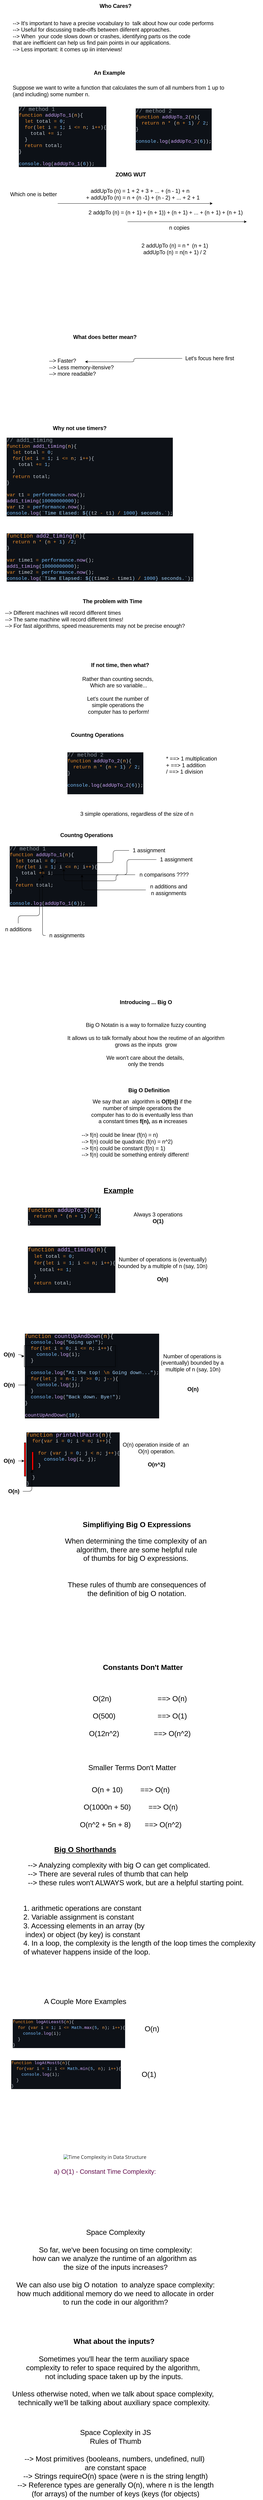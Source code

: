 <mxfile>
    <diagram id="wBC3t90wQ1BqMCr0Bqrm" name="Page-1">
        <mxGraphModel dx="734" dy="391" grid="1" gridSize="10" guides="1" tooltips="1" connect="1" arrows="1" fold="1" page="1" pageScale="1" pageWidth="850" pageHeight="1100" math="0" shadow="0">
            <root>
                <mxCell id="0"/>
                <mxCell id="1" parent="0"/>
                <mxCell id="2" value="&lt;font style=&quot;font-size: 18px;&quot;&gt;&lt;b&gt;Who Cares?&lt;/b&gt;&lt;/font&gt;" style="text;html=1;align=center;verticalAlign=middle;resizable=0;points=[];autosize=1;strokeColor=none;fillColor=none;" parent="1" vertex="1">
                    <mxGeometry x="315" y="50" width="130" height="40" as="geometry"/>
                </mxCell>
                <mxCell id="3" value="&lt;font style=&quot;font-size: 18px;&quot;&gt;--&amp;gt; It's important to have a precise vocabulary to&amp;nbsp; talk about how our code performs&lt;br&gt;--&amp;gt; Useful for discussing trade-offs between diiferent approaches.&lt;br&gt;--&amp;gt; When&amp;nbsp; your code slows down or crashes, identifying parts os the code&lt;br&gt;that are inefficient can help us find pain points in our applications.&lt;br&gt;--&amp;gt; Less important: it comes up iin interviews!&lt;/font&gt;" style="text;html=1;align=left;verticalAlign=middle;resizable=0;points=[];autosize=1;strokeColor=none;fillColor=none;" parent="1" vertex="1">
                    <mxGeometry x="40" y="110" width="680" height="120" as="geometry"/>
                </mxCell>
                <mxCell id="4" value="&lt;b&gt;An Example&lt;/b&gt;" style="text;html=1;align=center;verticalAlign=middle;resizable=0;points=[];autosize=1;strokeColor=none;fillColor=none;fontSize=18;" parent="1" vertex="1">
                    <mxGeometry x="295" y="270" width="130" height="40" as="geometry"/>
                </mxCell>
                <mxCell id="5" value="Suppose we want to write a function that calculates the sum of all numbers from 1 up to &lt;br&gt;(and including) some number n." style="text;html=1;align=left;verticalAlign=middle;resizable=0;points=[];autosize=1;strokeColor=none;fillColor=none;fontSize=18;" parent="1" vertex="1">
                    <mxGeometry x="40" y="320" width="720" height="60" as="geometry"/>
                </mxCell>
                <mxCell id="7" value="&lt;b&gt;ZOMG WUT&lt;/b&gt;" style="text;html=1;align=center;verticalAlign=middle;resizable=0;points=[];autosize=1;strokeColor=none;fillColor=none;fontSize=18;" parent="1" vertex="1">
                    <mxGeometry x="370" y="605" width="120" height="40" as="geometry"/>
                </mxCell>
                <mxCell id="8" value="&lt;div style=&quot;text-align: justify;&quot;&gt;&lt;span style=&quot;background-color: initial;&quot;&gt;&amp;nbsp; &amp;nbsp;addUpTo (n) = 1 + 2 + 3 + ... + (n - 1) + n&lt;/span&gt;&lt;/div&gt;&lt;div style=&quot;text-align: justify;&quot;&gt;&lt;span style=&quot;background-color: initial;&quot;&gt;+ addUpTo (n) = n + (n -1) + (n - 2) + ... + 2 + 1&lt;/span&gt;&lt;/div&gt;" style="text;html=1;align=center;verticalAlign=middle;resizable=0;points=[];autosize=1;strokeColor=none;fillColor=none;fontSize=18;" parent="1" vertex="1">
                    <mxGeometry x="270" y="660" width="400" height="60" as="geometry"/>
                </mxCell>
                <mxCell id="9" value="" style="edgeStyle=none;orthogonalLoop=1;jettySize=auto;html=1;fontSize=18;" parent="1" edge="1">
                    <mxGeometry width="100" relative="1" as="geometry">
                        <mxPoint x="190" y="720" as="sourcePoint"/>
                        <mxPoint x="700" y="720" as="targetPoint"/>
                        <Array as="points"/>
                    </mxGeometry>
                </mxCell>
                <mxCell id="10" value="2 addpTo (n) = (n + 1) + (n + 1)) + (n + 1) + ... + (n + 1) + (n + 1)" style="text;html=1;align=center;verticalAlign=middle;resizable=0;points=[];autosize=1;strokeColor=none;fillColor=none;fontSize=18;" parent="1" vertex="1">
                    <mxGeometry x="280" y="730" width="530" height="40" as="geometry"/>
                </mxCell>
                <mxCell id="11" value="" style="edgeStyle=none;orthogonalLoop=1;jettySize=auto;html=1;fontSize=18;" parent="1" edge="1">
                    <mxGeometry width="100" relative="1" as="geometry">
                        <mxPoint x="420" y="780" as="sourcePoint"/>
                        <mxPoint x="812.286" y="780" as="targetPoint"/>
                        <Array as="points"/>
                    </mxGeometry>
                </mxCell>
                <mxCell id="12" value="n copies" style="text;html=1;align=center;verticalAlign=middle;resizable=0;points=[];autosize=1;strokeColor=none;fillColor=none;fontSize=18;" parent="1" vertex="1">
                    <mxGeometry x="545" y="780" width="90" height="40" as="geometry"/>
                </mxCell>
                <mxCell id="13" value="2 addUpTo (n) = n *&amp;nbsp; (n + 1)&lt;br&gt;addUpTo (n) = n(n + 1) / 2" style="text;html=1;align=center;verticalAlign=middle;resizable=0;points=[];autosize=1;strokeColor=none;fillColor=none;fontSize=18;" parent="1" vertex="1">
                    <mxGeometry x="455" y="840" width="240" height="60" as="geometry"/>
                </mxCell>
                <mxCell id="14" value="&lt;div style=&quot;color: rgb(201, 209, 217); background-color: rgb(13, 17, 23); font-family: Consolas, &amp;quot;Courier New&amp;quot;, monospace; line-height: 19px;&quot;&gt;&lt;div style=&quot;&quot;&gt;&lt;span style=&quot;color: rgb(139, 148, 158);&quot;&gt;&lt;font style=&quot;font-size: 18px;&quot;&gt;// method 2&lt;/font&gt;&lt;/span&gt;&lt;/div&gt;&lt;div style=&quot;&quot;&gt;&lt;font size=&quot;3&quot;&gt;&lt;span style=&quot;color: #ec8e2c;&quot;&gt;function&lt;/span&gt; &lt;span style=&quot;color: #d2a8ff;&quot;&gt;addUpTo_2&lt;/span&gt;(&lt;span style=&quot;color: #fdac54;&quot;&gt;n&lt;/span&gt;){&lt;/font&gt;&lt;/div&gt;&lt;div style=&quot;&quot;&gt;&lt;font size=&quot;3&quot;&gt;&amp;nbsp; &lt;span style=&quot;color: #ec8e2c;&quot;&gt;return&lt;/span&gt; &lt;span style=&quot;color: #fdac54;&quot;&gt;n&lt;/span&gt; &lt;span style=&quot;color: #ec8e2c;&quot;&gt;*&lt;/span&gt; (&lt;span style=&quot;color: #fdac54;&quot;&gt;n&lt;/span&gt; &lt;span style=&quot;color: #ec8e2c;&quot;&gt;+&lt;/span&gt; &lt;span style=&quot;color: #79c0ff;&quot;&gt;1&lt;/span&gt;) &lt;span style=&quot;color: #ec8e2c;&quot;&gt;/&lt;/span&gt; &lt;span style=&quot;color: #79c0ff;&quot;&gt;2&lt;/span&gt;;&lt;/font&gt;&lt;/div&gt;&lt;div style=&quot;&quot;&gt;&lt;font size=&quot;3&quot;&gt;}&lt;/font&gt;&lt;/div&gt;&lt;font size=&quot;3&quot;&gt;&lt;br&gt;&lt;/font&gt;&lt;div style=&quot;&quot;&gt;&lt;font size=&quot;3&quot;&gt;&lt;span style=&quot;color: #79c0ff;&quot;&gt;console&lt;/span&gt;.&lt;span style=&quot;color: #d2a8ff;&quot;&gt;log&lt;/span&gt;(&lt;span style=&quot;color: #d2a8ff;&quot;&gt;addUpTo_2&lt;/span&gt;(&lt;span style=&quot;color: #79c0ff;&quot;&gt;6&lt;/span&gt;));&lt;/font&gt;&lt;/div&gt;&lt;br&gt;&lt;/div&gt;" style="text;html=1;align=left;verticalAlign=middle;resizable=0;points=[];autosize=1;strokeColor=none;fillColor=none;fontSize=18;" parent="1" vertex="1">
                    <mxGeometry x="445" y="400" width="250" height="150" as="geometry"/>
                </mxCell>
                <mxCell id="15" value="&lt;div style=&quot;color: rgb(201, 209, 217); background-color: rgb(13, 17, 23); font-family: Consolas, &amp;quot;Courier New&amp;quot;, monospace; line-height: 19px;&quot;&gt;&lt;div style=&quot;&quot;&gt;&lt;span style=&quot;color: rgb(139, 148, 158);&quot;&gt;&lt;font style=&quot;font-size: 18px;&quot;&gt;// method 1&lt;/font&gt;&lt;/span&gt;&lt;/div&gt;&lt;div style=&quot;&quot;&gt;&lt;font size=&quot;3&quot;&gt;&lt;span style=&quot;color: #ec8e2c;&quot;&gt;function&lt;/span&gt; &lt;span style=&quot;color: #d2a8ff;&quot;&gt;addUpTo_1&lt;/span&gt;(&lt;span style=&quot;color: #fdac54;&quot;&gt;n&lt;/span&gt;){&lt;/font&gt;&lt;/div&gt;&lt;div style=&quot;&quot;&gt;&lt;font size=&quot;3&quot;&gt;&amp;nbsp; &lt;span style=&quot;color: #ec8e2c;&quot;&gt;let&lt;/span&gt; total &lt;span style=&quot;color: #ec8e2c;&quot;&gt;=&lt;/span&gt; &lt;span style=&quot;color: #79c0ff;&quot;&gt;0&lt;/span&gt;;&lt;/font&gt;&lt;/div&gt;&lt;div style=&quot;&quot;&gt;&lt;font size=&quot;3&quot;&gt;&amp;nbsp; &lt;span style=&quot;color: #ec8e2c;&quot;&gt;for&lt;/span&gt;(&lt;span style=&quot;color: #ec8e2c;&quot;&gt;let&lt;/span&gt; i &lt;span style=&quot;color: #ec8e2c;&quot;&gt;=&lt;/span&gt; &lt;span style=&quot;color: #79c0ff;&quot;&gt;1&lt;/span&gt;; i &lt;span style=&quot;color: #ec8e2c;&quot;&gt;&amp;lt;=&lt;/span&gt; &lt;span style=&quot;color: #fdac54;&quot;&gt;n&lt;/span&gt;; i&lt;span style=&quot;color: #ec8e2c;&quot;&gt;++&lt;/span&gt;){&lt;/font&gt;&lt;/div&gt;&lt;div style=&quot;&quot;&gt;&lt;font size=&quot;3&quot;&gt;&amp;nbsp; &amp;nbsp; total &lt;span style=&quot;color: #ec8e2c;&quot;&gt;+=&lt;/span&gt; i;&lt;/font&gt;&lt;/div&gt;&lt;div style=&quot;&quot;&gt;&lt;font size=&quot;3&quot;&gt;&amp;nbsp; }&lt;/font&gt;&lt;/div&gt;&lt;div style=&quot;&quot;&gt;&lt;font size=&quot;3&quot;&gt;&amp;nbsp; &lt;span style=&quot;color: #ec8e2c;&quot;&gt;return&lt;/span&gt; total;&lt;/font&gt;&lt;/div&gt;&lt;div style=&quot;&quot;&gt;&lt;font size=&quot;3&quot;&gt;}&lt;/font&gt;&lt;/div&gt;&lt;font size=&quot;3&quot;&gt;&lt;br&gt;&lt;/font&gt;&lt;div style=&quot;&quot;&gt;&lt;font size=&quot;3&quot;&gt;&lt;span style=&quot;color: rgb(121, 192, 255);&quot;&gt;console&lt;/span&gt;.&lt;span style=&quot;color: rgb(210, 168, 255);&quot;&gt;log&lt;/span&gt;(&lt;span style=&quot;color: rgb(210, 168, 255);&quot;&gt;addUpTo_1&lt;/span&gt;(&lt;span style=&quot;color: rgb(121, 192, 255);&quot;&gt;6&lt;/span&gt;));&lt;/font&gt;&lt;/div&gt;&lt;/div&gt;" style="text;html=1;align=left;verticalAlign=middle;resizable=0;points=[];autosize=1;strokeColor=none;fillColor=none;fontSize=18;" parent="1" vertex="1">
                    <mxGeometry x="60" y="395" width="290" height="210" as="geometry"/>
                </mxCell>
                <mxCell id="16" value="Which one is better" style="text;html=1;align=center;verticalAlign=middle;resizable=0;points=[];autosize=1;strokeColor=none;fillColor=none;fontSize=18;" parent="1" vertex="1">
                    <mxGeometry x="20" y="670" width="180" height="40" as="geometry"/>
                </mxCell>
                <mxCell id="17" value="&lt;b&gt;What does better mean?&lt;/b&gt;" style="text;html=1;align=center;verticalAlign=middle;resizable=0;points=[];autosize=1;strokeColor=none;fillColor=none;fontSize=18;" parent="1" vertex="1">
                    <mxGeometry x="230" y="1140" width="230" height="40" as="geometry"/>
                </mxCell>
                <mxCell id="18" value="--&amp;gt; Faster?&lt;br&gt;--&amp;gt; Less memory-itensive?&lt;br&gt;--&amp;gt; more readable?" style="text;html=1;align=left;verticalAlign=middle;resizable=0;points=[];autosize=1;strokeColor=none;fillColor=none;fontSize=18;" parent="1" vertex="1">
                    <mxGeometry x="160" y="1220" width="240" height="80" as="geometry"/>
                </mxCell>
                <mxCell id="21" value="" style="edgeStyle=orthogonalEdgeStyle;html=1;fontSize=18;" parent="1" source="19" edge="1">
                    <mxGeometry relative="1" as="geometry">
                        <mxPoint x="280" y="1241" as="targetPoint"/>
                    </mxGeometry>
                </mxCell>
                <mxCell id="19" value="Let's focus here first" style="text;html=1;align=center;verticalAlign=middle;resizable=0;points=[];autosize=1;strokeColor=none;fillColor=none;fontSize=18;" parent="1" vertex="1">
                    <mxGeometry x="600" y="1210" width="180" height="40" as="geometry"/>
                </mxCell>
                <mxCell id="22" value="&lt;b&gt;Why not use timers?&lt;/b&gt;" style="text;html=1;align=center;verticalAlign=middle;resizable=0;points=[];autosize=1;strokeColor=none;fillColor=none;fontSize=18;" parent="1" vertex="1">
                    <mxGeometry x="162" y="1440" width="200" height="40" as="geometry"/>
                </mxCell>
                <mxCell id="23" value="&lt;div style=&quot;color: rgb(201, 209, 217); background-color: rgb(13, 17, 23); font-family: Consolas, &amp;quot;Courier New&amp;quot;, monospace; line-height: 19px;&quot;&gt;&lt;div style=&quot;&quot;&gt;&lt;span style=&quot;color: rgb(139, 148, 158);&quot;&gt;&lt;font style=&quot;font-size: 18px;&quot;&gt;// add1_timing&lt;/font&gt;&lt;/span&gt;&lt;/div&gt;&lt;div style=&quot;&quot;&gt;&lt;font size=&quot;3&quot;&gt;&lt;span style=&quot;color: #ec8e2c;&quot;&gt;function&lt;/span&gt; &lt;span style=&quot;color: #d2a8ff;&quot;&gt;add1_timing&lt;/span&gt;(&lt;span style=&quot;color: #fdac54;&quot;&gt;n&lt;/span&gt;){&lt;/font&gt;&lt;/div&gt;&lt;div style=&quot;&quot;&gt;&lt;font size=&quot;3&quot;&gt;&amp;nbsp; &lt;span style=&quot;color: #ec8e2c;&quot;&gt;let&lt;/span&gt; total &lt;span style=&quot;color: #ec8e2c;&quot;&gt;=&lt;/span&gt; &lt;span style=&quot;color: #79c0ff;&quot;&gt;0&lt;/span&gt;;&lt;/font&gt;&lt;/div&gt;&lt;div style=&quot;&quot;&gt;&lt;font size=&quot;3&quot;&gt;&amp;nbsp; &lt;span style=&quot;color: #ec8e2c;&quot;&gt;for&lt;/span&gt;(&lt;span style=&quot;color: #ec8e2c;&quot;&gt;let&lt;/span&gt; i &lt;span style=&quot;color: #ec8e2c;&quot;&gt;=&lt;/span&gt; &lt;span style=&quot;color: #79c0ff;&quot;&gt;1&lt;/span&gt;; i &lt;span style=&quot;color: #ec8e2c;&quot;&gt;&amp;lt;=&lt;/span&gt; &lt;span style=&quot;color: #fdac54;&quot;&gt;n&lt;/span&gt;; i&lt;span style=&quot;color: #ec8e2c;&quot;&gt;++&lt;/span&gt;){&lt;/font&gt;&lt;/div&gt;&lt;div style=&quot;&quot;&gt;&lt;font size=&quot;3&quot;&gt;&amp;nbsp; &amp;nbsp; total &lt;span style=&quot;color: #ec8e2c;&quot;&gt;+=&lt;/span&gt; &lt;span style=&quot;color: #79c0ff;&quot;&gt;1&lt;/span&gt;;&lt;/font&gt;&lt;/div&gt;&lt;div style=&quot;&quot;&gt;&lt;font size=&quot;3&quot;&gt;&amp;nbsp; }&lt;/font&gt;&lt;/div&gt;&lt;div style=&quot;&quot;&gt;&lt;font size=&quot;3&quot;&gt;&amp;nbsp; &lt;span style=&quot;color: #ec8e2c;&quot;&gt;return&lt;/span&gt; total;&lt;/font&gt;&lt;/div&gt;&lt;div style=&quot;&quot;&gt;&lt;font size=&quot;3&quot;&gt;}&lt;/font&gt;&lt;/div&gt;&lt;font size=&quot;3&quot;&gt;&lt;br&gt;&lt;/font&gt;&lt;div style=&quot;&quot;&gt;&lt;font size=&quot;3&quot;&gt;&lt;span style=&quot;color: #ec8e2c;&quot;&gt;var&lt;/span&gt; t1 &lt;span style=&quot;color: #ec8e2c;&quot;&gt;=&lt;/span&gt; &lt;span style=&quot;color: #79c0ff;&quot;&gt;performance&lt;/span&gt;.&lt;span style=&quot;color: #d2a8ff;&quot;&gt;now&lt;/span&gt;();&lt;/font&gt;&lt;/div&gt;&lt;div style=&quot;&quot;&gt;&lt;font size=&quot;3&quot;&gt;&lt;span style=&quot;color: #d2a8ff;&quot;&gt;add1_timing&lt;/span&gt;(&lt;span style=&quot;color: #79c0ff;&quot;&gt;10000000000&lt;/span&gt;);&lt;/font&gt;&lt;/div&gt;&lt;div style=&quot;&quot;&gt;&lt;font size=&quot;3&quot;&gt;&lt;span style=&quot;color: #ec8e2c;&quot;&gt;var&lt;/span&gt; t2 &lt;span style=&quot;color: #ec8e2c;&quot;&gt;=&lt;/span&gt; &lt;span style=&quot;color: #79c0ff;&quot;&gt;performance&lt;/span&gt;.&lt;span style=&quot;color: #d2a8ff;&quot;&gt;now&lt;/span&gt;();&lt;/font&gt;&lt;/div&gt;&lt;div style=&quot;&quot;&gt;&lt;font size=&quot;3&quot;&gt;&lt;span style=&quot;color: rgb(121, 192, 255);&quot;&gt;console&lt;/span&gt;.&lt;span style=&quot;color: rgb(210, 168, 255);&quot;&gt;log&lt;/span&gt;(&lt;span style=&quot;color: rgb(165, 214, 255);&quot;&gt;`Time Elased: &lt;/span&gt;&lt;span style=&quot;color: rgb(165, 214, 255);&quot;&gt;${(&lt;/span&gt;t2&lt;span style=&quot;color: rgb(165, 214, 255);&quot;&gt; &lt;/span&gt;&lt;span style=&quot;color: rgb(236, 142, 44);&quot;&gt;-&lt;/span&gt;&lt;span style=&quot;color: rgb(165, 214, 255);&quot;&gt; &lt;/span&gt;t1&lt;span style=&quot;color: rgb(165, 214, 255);&quot;&gt;) &lt;/span&gt;&lt;span style=&quot;color: rgb(236, 142, 44);&quot;&gt;/&lt;/span&gt;&lt;span style=&quot;color: rgb(165, 214, 255);&quot;&gt; &lt;/span&gt;&lt;span style=&quot;color: rgb(121, 192, 255);&quot;&gt;1000&lt;/span&gt;&lt;span style=&quot;color: rgb(165, 214, 255);&quot;&gt;}&lt;/span&gt;&lt;span style=&quot;color: rgb(165, 214, 255);&quot;&gt; seconds.`&lt;/span&gt;);&lt;/font&gt;&lt;/div&gt;&lt;/div&gt;" style="text;html=1;align=left;verticalAlign=middle;resizable=0;points=[];autosize=1;strokeColor=none;fillColor=none;fontSize=18;" parent="1" vertex="1">
                    <mxGeometry x="20" y="1485" width="530" height="270" as="geometry"/>
                </mxCell>
                <mxCell id="24" value="&lt;div style=&quot;color: rgb(201, 209, 217); background-color: rgb(13, 17, 23); font-family: Consolas, &amp;quot;Courier New&amp;quot;, monospace; line-height: 19px;&quot;&gt;&lt;div style=&quot;&quot;&gt;&lt;font style=&quot;font-size: 18px;&quot;&gt;&lt;span style=&quot;color: rgb(236, 142, 44);&quot;&gt;function&lt;/span&gt; &lt;span style=&quot;color: rgb(210, 168, 255);&quot;&gt;add2_timing&lt;/span&gt;(&lt;span style=&quot;color: rgb(253, 172, 84);&quot;&gt;n&lt;/span&gt;){&lt;/font&gt;&lt;/div&gt;&lt;div style=&quot;&quot;&gt;&lt;font size=&quot;3&quot;&gt;&amp;nbsp; &lt;span style=&quot;color: #ec8e2c;&quot;&gt;return&lt;/span&gt; &lt;span style=&quot;color: #fdac54;&quot;&gt;n&lt;/span&gt; &lt;span style=&quot;color: #ec8e2c;&quot;&gt;*&lt;/span&gt; (&lt;span style=&quot;color: #fdac54;&quot;&gt;n&lt;/span&gt; &lt;span style=&quot;color: #ec8e2c;&quot;&gt;+&lt;/span&gt; &lt;span style=&quot;color: #79c0ff;&quot;&gt;1&lt;/span&gt;) &lt;span style=&quot;color: #ec8e2c;&quot;&gt;/&lt;/span&gt;&lt;span style=&quot;color: #79c0ff;&quot;&gt;2&lt;/span&gt;;&lt;/font&gt;&lt;/div&gt;&lt;div style=&quot;&quot;&gt;&lt;font size=&quot;3&quot;&gt;}&lt;/font&gt;&lt;/div&gt;&lt;font size=&quot;3&quot;&gt;&lt;br&gt;&lt;/font&gt;&lt;div style=&quot;&quot;&gt;&lt;font size=&quot;3&quot;&gt;&lt;span style=&quot;color: #ec8e2c;&quot;&gt;var&lt;/span&gt; time1 &lt;span style=&quot;color: #ec8e2c;&quot;&gt;=&lt;/span&gt; &lt;span style=&quot;color: #79c0ff;&quot;&gt;performance&lt;/span&gt;.&lt;span style=&quot;color: #d2a8ff;&quot;&gt;now&lt;/span&gt;();&lt;/font&gt;&lt;/div&gt;&lt;div style=&quot;&quot;&gt;&lt;font size=&quot;3&quot;&gt;&lt;span style=&quot;color: #d2a8ff;&quot;&gt;add1_timing&lt;/span&gt;(&lt;span style=&quot;color: #79c0ff;&quot;&gt;10000000000&lt;/span&gt;);&lt;/font&gt;&lt;/div&gt;&lt;div style=&quot;&quot;&gt;&lt;font size=&quot;3&quot;&gt;&lt;span style=&quot;color: #ec8e2c;&quot;&gt;var&lt;/span&gt; time2 &lt;span style=&quot;color: #ec8e2c;&quot;&gt;=&lt;/span&gt; &lt;span style=&quot;color: #79c0ff;&quot;&gt;performance&lt;/span&gt;.&lt;span style=&quot;color: #d2a8ff;&quot;&gt;now&lt;/span&gt;();&lt;/font&gt;&lt;/div&gt;&lt;div style=&quot;&quot;&gt;&lt;font size=&quot;3&quot;&gt;&lt;span style=&quot;color: rgb(121, 192, 255);&quot;&gt;console&lt;/span&gt;.&lt;span style=&quot;color: rgb(210, 168, 255);&quot;&gt;log&lt;/span&gt;(&lt;span style=&quot;color: rgb(165, 214, 255);&quot;&gt;`Time Elapsed: &lt;/span&gt;&lt;span style=&quot;color: rgb(165, 214, 255);&quot;&gt;${(&lt;/span&gt;time2&lt;span style=&quot;color: rgb(165, 214, 255);&quot;&gt; &lt;/span&gt;&lt;span style=&quot;color: rgb(236, 142, 44);&quot;&gt;-&lt;/span&gt;&lt;span style=&quot;color: rgb(165, 214, 255);&quot;&gt; &lt;/span&gt;time1&lt;span style=&quot;color: rgb(165, 214, 255);&quot;&gt;) &lt;/span&gt;&lt;span style=&quot;color: rgb(236, 142, 44);&quot;&gt;/&lt;/span&gt;&lt;span style=&quot;color: rgb(165, 214, 255);&quot;&gt; &lt;/span&gt;&lt;span style=&quot;color: rgb(121, 192, 255);&quot;&gt;1000&lt;/span&gt;&lt;span style=&quot;color: rgb(165, 214, 255);&quot;&gt;}&lt;/span&gt;&lt;span style=&quot;color: rgb(165, 214, 255);&quot;&gt; seconds.`&lt;/span&gt;);&lt;/font&gt;&lt;/div&gt;&lt;/div&gt;" style="text;html=1;align=left;verticalAlign=middle;resizable=0;points=[];autosize=1;strokeColor=none;fillColor=none;fontSize=18;" parent="1" vertex="1">
                    <mxGeometry x="20" y="1800" width="590" height="170" as="geometry"/>
                </mxCell>
                <mxCell id="25" value="&lt;font style=&quot;font-size: 18px;&quot;&gt;&lt;b&gt;The problem with Time&lt;/b&gt;&lt;/font&gt;" style="text;html=1;align=center;verticalAlign=middle;resizable=0;points=[];autosize=1;strokeColor=none;fillColor=none;" parent="1" vertex="1">
                    <mxGeometry x="260" y="2010" width="220" height="40" as="geometry"/>
                </mxCell>
                <mxCell id="26" value="--&amp;gt; Different machines will record different times&lt;br&gt;--&amp;gt; The same machine will record different times!&lt;br&gt;--&amp;gt; For fast algorithms, speed measurements may not be precise enough?" style="text;html=1;align=left;verticalAlign=middle;resizable=0;points=[];autosize=1;strokeColor=none;fillColor=none;fontSize=18;" parent="1" vertex="1">
                    <mxGeometry x="15" y="2050" width="620" height="80" as="geometry"/>
                </mxCell>
                <mxCell id="27" value="&lt;b&gt;If not time, then what?&lt;/b&gt;" style="text;html=1;align=center;verticalAlign=middle;resizable=0;points=[];autosize=1;strokeColor=none;fillColor=none;fontSize=18;" parent="1" vertex="1">
                    <mxGeometry x="290" y="2220" width="210" height="40" as="geometry"/>
                </mxCell>
                <mxCell id="28" value="Rather than counting secnds,&amp;nbsp;&lt;br&gt;Which are so variable...&lt;br&gt;&lt;br&gt;Let's count the number of&amp;nbsp;&lt;br&gt;simple operations the&amp;nbsp;&lt;br&gt;computer has to perform!" style="text;html=1;align=center;verticalAlign=middle;resizable=0;points=[];autosize=1;strokeColor=none;fillColor=none;fontSize=18;" parent="1" vertex="1">
                    <mxGeometry x="260" y="2270" width="260" height="140" as="geometry"/>
                </mxCell>
                <mxCell id="29" value="&lt;b&gt;Countng Operations&lt;/b&gt;" style="text;html=1;align=center;verticalAlign=middle;resizable=0;points=[];autosize=1;strokeColor=none;fillColor=none;fontSize=18;" parent="1" vertex="1">
                    <mxGeometry x="220" y="2450" width="200" height="40" as="geometry"/>
                </mxCell>
                <mxCell id="30" value="&lt;div style=&quot;color: rgb(201, 209, 217); background-color: rgb(13, 17, 23); font-family: Consolas, &amp;quot;Courier New&amp;quot;, monospace; line-height: 19px;&quot;&gt;&lt;div style=&quot;&quot;&gt;&lt;span style=&quot;color: rgb(139, 148, 158);&quot;&gt;&lt;font style=&quot;font-size: 18px;&quot;&gt;// method 2&lt;/font&gt;&lt;/span&gt;&lt;/div&gt;&lt;div style=&quot;&quot;&gt;&lt;font size=&quot;3&quot;&gt;&lt;span style=&quot;color: #ec8e2c;&quot;&gt;function&lt;/span&gt; &lt;span style=&quot;color: #d2a8ff;&quot;&gt;addUpTo_2&lt;/span&gt;(&lt;span style=&quot;color: #fdac54;&quot;&gt;n&lt;/span&gt;){&lt;/font&gt;&lt;/div&gt;&lt;div style=&quot;&quot;&gt;&lt;font size=&quot;3&quot;&gt;&amp;nbsp; &lt;span style=&quot;color: #ec8e2c;&quot;&gt;return&lt;/span&gt; &lt;span style=&quot;color: #fdac54;&quot;&gt;n&lt;/span&gt; &lt;span style=&quot;color: #ec8e2c;&quot;&gt;*&lt;/span&gt; (&lt;span style=&quot;color: #fdac54;&quot;&gt;n&lt;/span&gt; &lt;span style=&quot;color: #ec8e2c;&quot;&gt;+&lt;/span&gt; &lt;span style=&quot;color: #79c0ff;&quot;&gt;1&lt;/span&gt;) &lt;span style=&quot;color: #ec8e2c;&quot;&gt;/&lt;/span&gt; &lt;span style=&quot;color: #79c0ff;&quot;&gt;2&lt;/span&gt;;&lt;/font&gt;&lt;/div&gt;&lt;div style=&quot;&quot;&gt;&lt;font size=&quot;3&quot;&gt;}&lt;/font&gt;&lt;/div&gt;&lt;font size=&quot;3&quot;&gt;&lt;br&gt;&lt;/font&gt;&lt;div style=&quot;&quot;&gt;&lt;font size=&quot;3&quot;&gt;&lt;span style=&quot;color: #79c0ff;&quot;&gt;console&lt;/span&gt;.&lt;span style=&quot;color: #d2a8ff;&quot;&gt;log&lt;/span&gt;(&lt;span style=&quot;color: #d2a8ff;&quot;&gt;addUpTo_2&lt;/span&gt;(&lt;span style=&quot;color: #79c0ff;&quot;&gt;6&lt;/span&gt;));&lt;/font&gt;&lt;/div&gt;&lt;br&gt;&lt;/div&gt;" style="text;html=1;align=left;verticalAlign=middle;resizable=0;points=[];autosize=1;strokeColor=none;fillColor=none;fontSize=18;" parent="1" vertex="1">
                    <mxGeometry x="220" y="2520" width="250" height="150" as="geometry"/>
                </mxCell>
                <mxCell id="31" value="* ==&amp;gt; 1 multiplication&lt;br&gt;+ ==&amp;gt; 1 addition&lt;br&gt;/ ==&amp;gt; 1 division" style="text;html=1;align=left;verticalAlign=middle;resizable=0;points=[];autosize=1;strokeColor=none;fillColor=none;fontSize=18;" parent="1" vertex="1">
                    <mxGeometry x="545" y="2530" width="190" height="80" as="geometry"/>
                </mxCell>
                <mxCell id="32" value="3 simple operations, regardless of the size of n" style="text;html=1;align=center;verticalAlign=middle;resizable=0;points=[];autosize=1;strokeColor=none;fillColor=none;fontSize=18;" parent="1" vertex="1">
                    <mxGeometry x="250" y="2710" width="400" height="40" as="geometry"/>
                </mxCell>
                <mxCell id="35" value="&lt;div style=&quot;color: rgb(201, 209, 217); background-color: rgb(13, 17, 23); font-family: Consolas, &amp;quot;Courier New&amp;quot;, monospace; line-height: 19px;&quot;&gt;&lt;div style=&quot;&quot;&gt;&lt;span style=&quot;color: rgb(139, 148, 158);&quot;&gt;&lt;font style=&quot;font-size: 18px;&quot;&gt;// method 1&lt;/font&gt;&lt;/span&gt;&lt;/div&gt;&lt;div style=&quot;&quot;&gt;&lt;font size=&quot;3&quot;&gt;&lt;span style=&quot;color: #ec8e2c;&quot;&gt;function&lt;/span&gt; &lt;span style=&quot;color: #d2a8ff;&quot;&gt;addUpTo_1&lt;/span&gt;(&lt;span style=&quot;color: #fdac54;&quot;&gt;n&lt;/span&gt;){&lt;/font&gt;&lt;/div&gt;&lt;div style=&quot;&quot;&gt;&lt;font size=&quot;3&quot;&gt;&amp;nbsp; &lt;span style=&quot;color: #ec8e2c;&quot;&gt;let&lt;/span&gt; total &lt;span style=&quot;color: #ec8e2c;&quot;&gt;=&lt;/span&gt; &lt;span style=&quot;color: #79c0ff;&quot;&gt;0&lt;/span&gt;;&lt;/font&gt;&lt;/div&gt;&lt;div style=&quot;&quot;&gt;&lt;font size=&quot;3&quot;&gt;&amp;nbsp; &lt;span style=&quot;color: #ec8e2c;&quot;&gt;for&lt;/span&gt;(&lt;span style=&quot;color: #ec8e2c;&quot;&gt;let&lt;/span&gt; i &lt;span style=&quot;color: #ec8e2c;&quot;&gt;=&lt;/span&gt; &lt;span style=&quot;color: #79c0ff;&quot;&gt;1&lt;/span&gt;; i &lt;span style=&quot;color: #ec8e2c;&quot;&gt;&amp;lt;=&lt;/span&gt; &lt;span style=&quot;color: #fdac54;&quot;&gt;n&lt;/span&gt;; i&lt;span style=&quot;color: #ec8e2c;&quot;&gt;++&lt;/span&gt;){&lt;/font&gt;&lt;/div&gt;&lt;div style=&quot;&quot;&gt;&lt;font size=&quot;3&quot;&gt;&amp;nbsp; &amp;nbsp; total &lt;span style=&quot;color: #ec8e2c;&quot;&gt;+=&lt;/span&gt; i;&lt;/font&gt;&lt;/div&gt;&lt;div style=&quot;&quot;&gt;&lt;font size=&quot;3&quot;&gt;&amp;nbsp; }&lt;/font&gt;&lt;/div&gt;&lt;div style=&quot;&quot;&gt;&lt;font size=&quot;3&quot;&gt;&amp;nbsp; &lt;span style=&quot;color: #ec8e2c;&quot;&gt;return&lt;/span&gt; total;&lt;/font&gt;&lt;/div&gt;&lt;div style=&quot;&quot;&gt;&lt;font size=&quot;3&quot;&gt;}&lt;/font&gt;&lt;/div&gt;&lt;font size=&quot;3&quot;&gt;&lt;br&gt;&lt;/font&gt;&lt;div style=&quot;&quot;&gt;&lt;font size=&quot;3&quot;&gt;&lt;span style=&quot;color: rgb(121, 192, 255);&quot;&gt;console&lt;/span&gt;.&lt;span style=&quot;color: rgb(210, 168, 255);&quot;&gt;log&lt;/span&gt;(&lt;span style=&quot;color: rgb(210, 168, 255);&quot;&gt;addUpTo_1&lt;/span&gt;(&lt;span style=&quot;color: rgb(121, 192, 255);&quot;&gt;6&lt;/span&gt;));&lt;/font&gt;&lt;/div&gt;&lt;/div&gt;" style="text;html=1;align=left;verticalAlign=middle;resizable=0;points=[];autosize=1;strokeColor=none;fillColor=none;fontSize=18;" parent="1" vertex="1">
                    <mxGeometry x="30" y="2830" width="290" height="210" as="geometry"/>
                </mxCell>
                <mxCell id="36" value="&lt;b&gt;Countng Operations&lt;/b&gt;" style="text;html=1;align=center;verticalAlign=middle;resizable=0;points=[];autosize=1;strokeColor=none;fillColor=none;fontSize=18;" parent="1" vertex="1">
                    <mxGeometry x="185" y="2780" width="200" height="40" as="geometry"/>
                </mxCell>
                <mxCell id="39" style="edgeStyle=orthogonalEdgeStyle;html=1;fontSize=18;entryX=0.517;entryY=0.286;entryDx=0;entryDy=0;entryPerimeter=0;" parent="1" source="37" target="35" edge="1">
                    <mxGeometry relative="1" as="geometry">
                        <mxPoint x="350" y="2860" as="targetPoint"/>
                    </mxGeometry>
                </mxCell>
                <mxCell id="37" value="1 assignment" style="text;html=1;align=center;verticalAlign=middle;resizable=0;points=[];autosize=1;strokeColor=none;fillColor=none;fontSize=18;" parent="1" vertex="1">
                    <mxGeometry x="425" y="2830" width="130" height="40" as="geometry"/>
                </mxCell>
                <mxCell id="41" style="edgeStyle=orthogonalEdgeStyle;html=1;entryX=0.379;entryY=0.381;entryDx=0;entryDy=0;entryPerimeter=0;fontSize=18;" parent="1" source="40" target="35" edge="1">
                    <mxGeometry relative="1" as="geometry">
                        <Array as="points">
                            <mxPoint x="418" y="2880"/>
                            <mxPoint x="418" y="2930"/>
                            <mxPoint x="140" y="2930"/>
                        </Array>
                    </mxGeometry>
                </mxCell>
                <mxCell id="40" value="1 assignment" style="text;html=1;align=center;verticalAlign=middle;resizable=0;points=[];autosize=1;strokeColor=none;fillColor=none;fontSize=18;" parent="1" vertex="1">
                    <mxGeometry x="515" y="2860" width="130" height="40" as="geometry"/>
                </mxCell>
                <mxCell id="43" style="edgeStyle=orthogonalEdgeStyle;html=1;fontSize=18;entryX=0.621;entryY=0.381;entryDx=0;entryDy=0;entryPerimeter=0;" parent="1" source="42" target="35" edge="1">
                    <mxGeometry relative="1" as="geometry">
                        <Array as="points">
                            <mxPoint x="382" y="2930"/>
                            <mxPoint x="382" y="2950"/>
                            <mxPoint x="210" y="2950"/>
                        </Array>
                    </mxGeometry>
                </mxCell>
                <mxCell id="42" value="n comparisons ????" style="text;html=1;align=center;verticalAlign=middle;resizable=0;points=[];autosize=1;strokeColor=none;fillColor=none;fontSize=18;" parent="1" vertex="1">
                    <mxGeometry x="445" y="2910" width="190" height="40" as="geometry"/>
                </mxCell>
                <mxCell id="45" style="edgeStyle=orthogonalEdgeStyle;html=1;fontSize=18;" parent="1" source="44" edge="1">
                    <mxGeometry relative="1" as="geometry">
                        <mxPoint x="270" y="2930" as="targetPoint"/>
                    </mxGeometry>
                </mxCell>
                <mxCell id="44" value="n additions and&lt;br&gt;n assignments" style="text;html=1;align=center;verticalAlign=middle;resizable=0;points=[];autosize=1;strokeColor=none;fillColor=none;fontSize=18;" parent="1" vertex="1">
                    <mxGeometry x="480" y="2950" width="150" height="60" as="geometry"/>
                </mxCell>
                <mxCell id="49" style="edgeStyle=orthogonalEdgeStyle;html=1;entryX=0.345;entryY=0.524;entryDx=0;entryDy=0;entryPerimeter=0;fontSize=18;" parent="1" source="46" target="35" edge="1">
                    <mxGeometry relative="1" as="geometry"/>
                </mxCell>
                <mxCell id="46" value="n additions" style="text;html=1;align=center;verticalAlign=middle;resizable=0;points=[];autosize=1;strokeColor=none;fillColor=none;fontSize=18;" parent="1" vertex="1">
                    <mxGeometry x="5" y="3090" width="110" height="40" as="geometry"/>
                </mxCell>
                <mxCell id="48" style="edgeStyle=orthogonalEdgeStyle;html=1;fontSize=18;" parent="1" source="47" edge="1">
                    <mxGeometry relative="1" as="geometry">
                        <mxPoint x="140" y="2930" as="targetPoint"/>
                    </mxGeometry>
                </mxCell>
                <mxCell id="47" value="n assignments" style="text;html=1;align=center;verticalAlign=middle;resizable=0;points=[];autosize=1;strokeColor=none;fillColor=none;fontSize=18;" parent="1" vertex="1">
                    <mxGeometry x="150" y="3110" width="140" height="40" as="geometry"/>
                </mxCell>
                <mxCell id="50" value="&lt;b&gt;Introducing ... Big O&lt;/b&gt;" style="text;html=1;align=center;verticalAlign=middle;resizable=0;points=[];autosize=1;strokeColor=none;fillColor=none;fontSize=18;" parent="1" vertex="1">
                    <mxGeometry x="380" y="3330" width="200" height="40" as="geometry"/>
                </mxCell>
                <mxCell id="51" value="Big O Notatin is a way to formalize fuzzy counting&lt;br&gt;&lt;br&gt;It allows us to talk formally about how the reutime of an algorithm&lt;br&gt;grows as the inputs&amp;nbsp; grow&lt;br&gt;&lt;br&gt;We won't care about the details,&amp;nbsp;&lt;br&gt;only the trends" style="text;html=1;align=center;verticalAlign=middle;resizable=0;points=[];autosize=1;strokeColor=none;fillColor=none;fontSize=18;" parent="1" vertex="1">
                    <mxGeometry x="210" y="3410" width="540" height="160" as="geometry"/>
                </mxCell>
                <mxCell id="52" value="&lt;b&gt;Big O Definition&lt;/b&gt;" style="text;html=1;align=center;verticalAlign=middle;resizable=0;points=[];autosize=1;strokeColor=none;fillColor=none;fontSize=18;" parent="1" vertex="1">
                    <mxGeometry x="410" y="3620" width="160" height="40" as="geometry"/>
                </mxCell>
                <mxCell id="53" value="We say that an&amp;nbsp; algorithm is &lt;b&gt;O(f(n)) &lt;/b&gt;if the&amp;nbsp;&lt;br&gt;number of simple operations the&amp;nbsp;&lt;br&gt;computer has to do is eventually less than&amp;nbsp;&lt;br&gt;a constant times &lt;b&gt;f(n), &lt;/b&gt;as &lt;b&gt;n&lt;/b&gt;&amp;nbsp;increases" style="text;html=1;align=center;verticalAlign=middle;resizable=0;points=[];autosize=1;strokeColor=none;fillColor=none;fontSize=18;" parent="1" vertex="1">
                    <mxGeometry x="290" y="3660" width="360" height="100" as="geometry"/>
                </mxCell>
                <mxCell id="54" value="&lt;div style=&quot;text-align: left;&quot;&gt;&lt;span style=&quot;background-color: initial;&quot;&gt;--&amp;gt; f(n) could be linear (f(n) = n)&lt;/span&gt;&lt;/div&gt;&lt;div style=&quot;text-align: left;&quot;&gt;&lt;span style=&quot;background-color: initial;&quot;&gt;--&amp;gt; f(n) could be quadratic (f(n) = n^2)&lt;/span&gt;&lt;/div&gt;&lt;div style=&quot;text-align: left;&quot;&gt;&lt;span style=&quot;background-color: initial;&quot;&gt;--&amp;gt; f(n) could be constant (f(n) = 1)&lt;/span&gt;&lt;/div&gt;&lt;div style=&quot;text-align: left;&quot;&gt;&lt;span style=&quot;background-color: initial;&quot;&gt;--&amp;gt; f(n) could be something entirely different!&lt;/span&gt;&lt;/div&gt;" style="text;html=1;align=center;verticalAlign=middle;resizable=0;points=[];autosize=1;strokeColor=none;fillColor=none;fontSize=18;" parent="1" vertex="1">
                    <mxGeometry x="255" y="3770" width="380" height="100" as="geometry"/>
                </mxCell>
                <mxCell id="55" value="&lt;b&gt;&lt;u&gt;&lt;font style=&quot;font-size: 24px;&quot;&gt;Example&lt;/font&gt;&lt;/u&gt;&lt;/b&gt;" style="text;html=1;align=center;verticalAlign=middle;resizable=0;points=[];autosize=1;strokeColor=none;fillColor=none;fontSize=18;" parent="1" vertex="1">
                    <mxGeometry x="330" y="3950" width="120" height="40" as="geometry"/>
                </mxCell>
                <mxCell id="56" value="&lt;div style=&quot;color: rgb(201, 209, 217); background-color: rgb(13, 17, 23); font-family: Consolas, &amp;quot;Courier New&amp;quot;, monospace; line-height: 19px;&quot;&gt;&lt;div style=&quot;&quot;&gt;&lt;font style=&quot;font-size: 18px;&quot;&gt;&lt;span style=&quot;color: rgb(236, 142, 44);&quot;&gt;function&lt;/span&gt; &lt;span style=&quot;color: rgb(210, 168, 255);&quot;&gt;addUpTo_2&lt;/span&gt;(&lt;span style=&quot;color: rgb(253, 172, 84);&quot;&gt;n&lt;/span&gt;){&lt;/font&gt;&lt;/div&gt;&lt;div style=&quot;&quot;&gt;&lt;font size=&quot;3&quot;&gt;&amp;nbsp; &lt;span style=&quot;color: #ec8e2c;&quot;&gt;return&lt;/span&gt; &lt;span style=&quot;color: #fdac54;&quot;&gt;n&lt;/span&gt; &lt;span style=&quot;color: #ec8e2c;&quot;&gt;*&lt;/span&gt; (&lt;span style=&quot;color: #fdac54;&quot;&gt;n&lt;/span&gt; &lt;span style=&quot;color: #ec8e2c;&quot;&gt;+&lt;/span&gt; &lt;span style=&quot;color: #79c0ff;&quot;&gt;1&lt;/span&gt;) &lt;span style=&quot;color: #ec8e2c;&quot;&gt;/&lt;/span&gt; &lt;span style=&quot;color: #79c0ff;&quot;&gt;2&lt;/span&gt;;&lt;/font&gt;&lt;/div&gt;&lt;div style=&quot;&quot;&gt;&lt;font size=&quot;3&quot;&gt;}&lt;/font&gt;&lt;/div&gt;&lt;/div&gt;" style="text;html=1;align=left;verticalAlign=middle;resizable=0;points=[];autosize=1;strokeColor=none;fillColor=none;fontSize=18;" parent="1" vertex="1">
                    <mxGeometry x="90" y="4020" width="240" height="70" as="geometry"/>
                </mxCell>
                <mxCell id="57" value="Always 3 operations&lt;br&gt;&lt;b&gt;O(1)&lt;/b&gt;" style="text;html=1;align=center;verticalAlign=middle;resizable=0;points=[];autosize=1;strokeColor=none;fillColor=none;fontSize=18;" parent="1" vertex="1">
                    <mxGeometry x="430" y="4030" width="180" height="60" as="geometry"/>
                </mxCell>
                <mxCell id="58" value="&lt;div style=&quot;color: rgb(201, 209, 217); background-color: rgb(13, 17, 23); font-family: Consolas, &amp;quot;Courier New&amp;quot;, monospace; line-height: 19px;&quot;&gt;&lt;div style=&quot;&quot;&gt;&lt;font style=&quot;font-size: 18px;&quot;&gt;&lt;span style=&quot;color: rgb(236, 142, 44);&quot;&gt;function&lt;/span&gt; &lt;span style=&quot;color: rgb(210, 168, 255);&quot;&gt;add1_timing&lt;/span&gt;(&lt;span style=&quot;color: rgb(253, 172, 84);&quot;&gt;n&lt;/span&gt;){&lt;/font&gt;&lt;/div&gt;&lt;div style=&quot;&quot;&gt;&lt;font size=&quot;3&quot;&gt;&amp;nbsp; &lt;span style=&quot;color: #ec8e2c;&quot;&gt;let&lt;/span&gt; total &lt;span style=&quot;color: #ec8e2c;&quot;&gt;=&lt;/span&gt; &lt;span style=&quot;color: #79c0ff;&quot;&gt;0&lt;/span&gt;;&lt;/font&gt;&lt;/div&gt;&lt;div style=&quot;&quot;&gt;&lt;font size=&quot;3&quot;&gt;&amp;nbsp; &lt;span style=&quot;color: #ec8e2c;&quot;&gt;for&lt;/span&gt;(&lt;span style=&quot;color: #ec8e2c;&quot;&gt;let&lt;/span&gt; i &lt;span style=&quot;color: #ec8e2c;&quot;&gt;=&lt;/span&gt; &lt;span style=&quot;color: #79c0ff;&quot;&gt;1&lt;/span&gt;; i &lt;span style=&quot;color: #ec8e2c;&quot;&gt;&amp;lt;=&lt;/span&gt; &lt;span style=&quot;color: #fdac54;&quot;&gt;n&lt;/span&gt;; i&lt;span style=&quot;color: #ec8e2c;&quot;&gt;++&lt;/span&gt;){&lt;/font&gt;&lt;/div&gt;&lt;div style=&quot;&quot;&gt;&lt;font size=&quot;3&quot;&gt;&amp;nbsp; &amp;nbsp; total &lt;span style=&quot;color: #ec8e2c;&quot;&gt;+=&lt;/span&gt; &lt;span style=&quot;color: #79c0ff;&quot;&gt;1&lt;/span&gt;;&lt;/font&gt;&lt;/div&gt;&lt;div style=&quot;&quot;&gt;&lt;font size=&quot;3&quot;&gt;&amp;nbsp; }&lt;/font&gt;&lt;/div&gt;&lt;div style=&quot;&quot;&gt;&lt;font size=&quot;3&quot;&gt;&amp;nbsp; &lt;span style=&quot;color: #ec8e2c;&quot;&gt;return&lt;/span&gt; total;&lt;/font&gt;&lt;/div&gt;&lt;div style=&quot;&quot;&gt;&lt;font size=&quot;3&quot;&gt;}&lt;/font&gt;&lt;/div&gt;&lt;/div&gt;" style="text;html=1;align=left;verticalAlign=middle;resizable=0;points=[];autosize=1;strokeColor=none;fillColor=none;fontSize=24;" parent="1" vertex="1">
                    <mxGeometry x="90" y="4150" width="290" height="160" as="geometry"/>
                </mxCell>
                <mxCell id="59" value="Number of operations is (eventually)&lt;br&gt;bounded by a multiple of n (say, 10n)&lt;br&gt;&lt;br&gt;&lt;b&gt;O(n)&lt;/b&gt;" style="text;html=1;align=center;verticalAlign=middle;resizable=0;points=[];autosize=1;strokeColor=none;fillColor=none;fontSize=18;" parent="1" vertex="1">
                    <mxGeometry x="375" y="4180" width="320" height="100" as="geometry"/>
                </mxCell>
                <mxCell id="60" value="&lt;div style=&quot;color: rgb(201, 209, 217); background-color: rgb(13, 17, 23); font-family: Consolas, &amp;quot;Courier New&amp;quot;, monospace; line-height: 19px;&quot;&gt;&lt;div style=&quot;&quot;&gt;&lt;font style=&quot;font-size: 18px;&quot;&gt;&lt;span style=&quot;color: rgb(236, 142, 44);&quot;&gt;function&lt;/span&gt; &lt;span style=&quot;color: rgb(210, 168, 255);&quot;&gt;countUpAndDown&lt;/span&gt;(&lt;span style=&quot;color: rgb(253, 172, 84);&quot;&gt;n&lt;/span&gt;){&lt;/font&gt;&lt;/div&gt;&lt;div style=&quot;&quot;&gt;&lt;font size=&quot;3&quot;&gt;&amp;nbsp; &lt;span style=&quot;color: #79c0ff;&quot;&gt;console&lt;/span&gt;.&lt;span style=&quot;color: #d2a8ff;&quot;&gt;log&lt;/span&gt;(&lt;span style=&quot;color: #a5d6ff;&quot;&gt;&quot;Going up!&quot;&lt;/span&gt;);&lt;/font&gt;&lt;/div&gt;&lt;div style=&quot;&quot;&gt;&lt;font size=&quot;3&quot;&gt;&amp;nbsp; &lt;span style=&quot;color: #ec8e2c;&quot;&gt;for&lt;/span&gt;(&lt;span style=&quot;color: #ec8e2c;&quot;&gt;let&lt;/span&gt; i &lt;span style=&quot;color: #ec8e2c;&quot;&gt;=&lt;/span&gt; &lt;span style=&quot;color: #79c0ff;&quot;&gt;0&lt;/span&gt;; i &lt;span style=&quot;color: #ec8e2c;&quot;&gt;&amp;lt;=&lt;/span&gt; &lt;span style=&quot;color: #fdac54;&quot;&gt;n&lt;/span&gt;; i&lt;span style=&quot;color: #ec8e2c;&quot;&gt;++&lt;/span&gt;){&lt;/font&gt;&lt;/div&gt;&lt;div style=&quot;&quot;&gt;&lt;font size=&quot;3&quot;&gt;&amp;nbsp; &amp;nbsp; &lt;span style=&quot;color: #79c0ff;&quot;&gt;console&lt;/span&gt;.&lt;span style=&quot;color: #d2a8ff;&quot;&gt;log&lt;/span&gt;(i);&lt;/font&gt;&lt;/div&gt;&lt;div style=&quot;&quot;&gt;&lt;font size=&quot;3&quot;&gt;&amp;nbsp; }&lt;/font&gt;&lt;/div&gt;&lt;font size=&quot;3&quot;&gt;&lt;br&gt;&lt;/font&gt;&lt;div style=&quot;&quot;&gt;&lt;font size=&quot;3&quot;&gt;&amp;nbsp; &lt;span style=&quot;color: #79c0ff;&quot;&gt;console&lt;/span&gt;.&lt;span style=&quot;color: #d2a8ff;&quot;&gt;log&lt;/span&gt;(&lt;span style=&quot;color: #a5d6ff;&quot;&gt;&quot;At the top! &lt;/span&gt;&lt;span style=&quot;color: #ec8e2c;&quot;&gt;\n&lt;/span&gt;&lt;span style=&quot;color: #a5d6ff;&quot;&gt; Going down...&quot;&lt;/span&gt;);&lt;/font&gt;&lt;/div&gt;&lt;div style=&quot;&quot;&gt;&lt;font size=&quot;3&quot;&gt;&amp;nbsp; &lt;span style=&quot;color: #ec8e2c;&quot;&gt;for&lt;/span&gt;(&lt;span style=&quot;color: #ec8e2c;&quot;&gt;let&lt;/span&gt; j &lt;span style=&quot;color: #ec8e2c;&quot;&gt;=&lt;/span&gt; &lt;span style=&quot;color: #fdac54;&quot;&gt;n&lt;/span&gt;&lt;span style=&quot;color: #ec8e2c;&quot;&gt;-&lt;/span&gt;&lt;span style=&quot;color: #79c0ff;&quot;&gt;1&lt;/span&gt;; j &lt;span style=&quot;color: #ec8e2c;&quot;&gt;&amp;gt;=&lt;/span&gt; &lt;span style=&quot;color: #79c0ff;&quot;&gt;0&lt;/span&gt;; j&lt;span style=&quot;color: #ec8e2c;&quot;&gt;--&lt;/span&gt;){&lt;/font&gt;&lt;/div&gt;&lt;div style=&quot;&quot;&gt;&lt;font size=&quot;3&quot;&gt;&amp;nbsp; &amp;nbsp; &lt;span style=&quot;color: #79c0ff;&quot;&gt;console&lt;/span&gt;.&lt;span style=&quot;color: #d2a8ff;&quot;&gt;log&lt;/span&gt;(j);&lt;/font&gt;&lt;/div&gt;&lt;div style=&quot;&quot;&gt;&lt;font size=&quot;3&quot;&gt;&amp;nbsp; }&lt;/font&gt;&lt;/div&gt;&lt;div style=&quot;&quot;&gt;&lt;font size=&quot;3&quot;&gt;&amp;nbsp; &lt;span style=&quot;color: #79c0ff;&quot;&gt;console&lt;/span&gt;.&lt;span style=&quot;color: #d2a8ff;&quot;&gt;log&lt;/span&gt;(&lt;span style=&quot;color: #a5d6ff;&quot;&gt;&quot;Back down. Bye!&quot;&lt;/span&gt;);&lt;/font&gt;&lt;/div&gt;&lt;div style=&quot;&quot;&gt;&lt;font size=&quot;3&quot;&gt;}&lt;/font&gt;&lt;/div&gt;&lt;font size=&quot;3&quot;&gt;&lt;br&gt;&lt;/font&gt;&lt;div style=&quot;&quot;&gt;&lt;font size=&quot;3&quot;&gt;&lt;span style=&quot;color: rgb(210, 168, 255);&quot;&gt;countUpAndDown&lt;/span&gt;(&lt;span style=&quot;color: rgb(121, 192, 255);&quot;&gt;10&lt;/span&gt;);&lt;/font&gt;&lt;/div&gt;&lt;/div&gt;" style="text;html=1;align=left;verticalAlign=middle;resizable=0;points=[];autosize=1;strokeColor=none;fillColor=none;fontSize=18;" parent="1" vertex="1">
                    <mxGeometry x="80" y="4435" width="430" height="290" as="geometry"/>
                </mxCell>
                <mxCell id="61" value="" style="rounded=0;whiteSpace=wrap;html=1;fontSize=18;shadow=1;fillColor=none;" parent="1" vertex="1">
                    <mxGeometry x="80" y="4480" width="300" height="70" as="geometry"/>
                </mxCell>
                <mxCell id="62" value="" style="rounded=0;whiteSpace=wrap;html=1;fontSize=18;shadow=1;fillColor=none;" parent="1" vertex="1">
                    <mxGeometry x="90" y="4580" width="300" height="60" as="geometry"/>
                </mxCell>
                <mxCell id="63" value="Number of operations is&amp;nbsp;&lt;br&gt;(eventually) bounded by a&amp;nbsp;&lt;br&gt;multiple of n (say, 10n)&lt;br&gt;&lt;br&gt;&lt;br&gt;&lt;b&gt;O(n)&lt;/b&gt;" style="text;html=1;align=center;verticalAlign=middle;resizable=0;points=[];autosize=1;strokeColor=none;fillColor=none;fontSize=18;" parent="1" vertex="1">
                    <mxGeometry x="515" y="4500" width="240" height="140" as="geometry"/>
                </mxCell>
                <mxCell id="67" value="" style="edgeStyle=orthogonalEdgeStyle;html=1;fontSize=18;" parent="1" source="64" target="61" edge="1">
                    <mxGeometry relative="1" as="geometry"/>
                </mxCell>
                <mxCell id="64" value="&lt;b&gt;O(n)&lt;/b&gt;" style="text;html=1;align=center;verticalAlign=middle;resizable=0;points=[];autosize=1;strokeColor=none;fillColor=none;fontSize=18;" parent="1" vertex="1">
                    <mxGeometry y="4490" width="60" height="40" as="geometry"/>
                </mxCell>
                <mxCell id="66" value="" style="edgeStyle=orthogonalEdgeStyle;html=1;fontSize=18;" parent="1" source="65" target="62" edge="1">
                    <mxGeometry relative="1" as="geometry"/>
                </mxCell>
                <mxCell id="65" value="&lt;b&gt;O(n)&lt;/b&gt;" style="text;html=1;align=center;verticalAlign=middle;resizable=0;points=[];autosize=1;strokeColor=none;fillColor=none;fontSize=18;" parent="1" vertex="1">
                    <mxGeometry y="4590" width="60" height="40" as="geometry"/>
                </mxCell>
                <mxCell id="68" value="&lt;div style=&quot;color: rgb(201, 209, 217); background-color: rgb(13, 17, 23); font-family: Consolas, &amp;quot;Courier New&amp;quot;, monospace; line-height: 19px;&quot;&gt;&lt;div style=&quot;&quot;&gt;&lt;font style=&quot;font-size: 18px;&quot;&gt;&lt;span style=&quot;color: rgb(236, 142, 44);&quot;&gt;function&lt;/span&gt; &lt;span style=&quot;color: rgb(210, 168, 255);&quot;&gt;printAllPairs&lt;/span&gt;(&lt;span style=&quot;color: rgb(253, 172, 84);&quot;&gt;n&lt;/span&gt;){&lt;/font&gt;&lt;/div&gt;&lt;div style=&quot;&quot;&gt;&lt;font size=&quot;3&quot;&gt;&amp;nbsp; &lt;span style=&quot;color: #ec8e2c;&quot;&gt;for&lt;/span&gt;(&lt;span style=&quot;color: #ec8e2c;&quot;&gt;var&lt;/span&gt; i &lt;span style=&quot;color: #ec8e2c;&quot;&gt;=&lt;/span&gt; &lt;span style=&quot;color: #79c0ff;&quot;&gt;0&lt;/span&gt;; i &lt;span style=&quot;color: #ec8e2c;&quot;&gt;&amp;lt;&lt;/span&gt; &lt;span style=&quot;color: #fdac54;&quot;&gt;n&lt;/span&gt;; i&lt;span style=&quot;color: #ec8e2c;&quot;&gt;++&lt;/span&gt;){&lt;/font&gt;&lt;/div&gt;&lt;div style=&quot;&quot;&gt;&lt;font size=&quot;3&quot;&gt;&amp;nbsp; &lt;/font&gt;&lt;/div&gt;&lt;div style=&quot;&quot;&gt;&lt;font size=&quot;3&quot;&gt;&amp;nbsp; &amp;nbsp; &lt;span style=&quot;color: #ec8e2c;&quot;&gt;for&lt;/span&gt; (&lt;span style=&quot;color: #ec8e2c;&quot;&gt;var&lt;/span&gt; j &lt;span style=&quot;color: #ec8e2c;&quot;&gt;=&lt;/span&gt; &lt;span style=&quot;color: #79c0ff;&quot;&gt;0&lt;/span&gt;; j &lt;span style=&quot;color: #ec8e2c;&quot;&gt;&amp;lt;&lt;/span&gt; &lt;span style=&quot;color: #fdac54;&quot;&gt;n&lt;/span&gt;; j&lt;span style=&quot;color: #ec8e2c;&quot;&gt;++&lt;/span&gt;){&lt;/font&gt;&lt;/div&gt;&lt;div style=&quot;&quot;&gt;&lt;font size=&quot;3&quot;&gt;&amp;nbsp; &amp;nbsp; &amp;nbsp; &lt;span style=&quot;color: #79c0ff;&quot;&gt;console&lt;/span&gt;.&lt;span style=&quot;color: #d2a8ff;&quot;&gt;log&lt;/span&gt;(i, j);&lt;/font&gt;&lt;/div&gt;&lt;div style=&quot;&quot;&gt;&lt;font size=&quot;3&quot;&gt;&amp;nbsp; &amp;nbsp; }&lt;/font&gt;&lt;/div&gt;&lt;div style=&quot;&quot;&gt;&lt;font size=&quot;3&quot;&gt;&amp;nbsp; &lt;/font&gt;&lt;/div&gt;&lt;div style=&quot;&quot;&gt;&lt;font size=&quot;3&quot;&gt;&amp;nbsp; }&lt;/font&gt;&lt;/div&gt;&lt;div style=&quot;&quot;&gt;&lt;font size=&quot;3&quot;&gt;}&lt;/font&gt;&lt;/div&gt;&lt;/div&gt;" style="text;html=1;align=left;verticalAlign=middle;resizable=0;points=[];autosize=1;strokeColor=none;fillColor=none;fontSize=18;" parent="1" vertex="1">
                    <mxGeometry x="85" y="4760" width="310" height="190" as="geometry"/>
                </mxCell>
                <mxCell id="69" value="" style="whiteSpace=wrap;html=1;shadow=1;fontSize=18;fillColor=#FF0000;" parent="1" vertex="1">
                    <mxGeometry x="105" y="4830" width="5" height="60" as="geometry"/>
                </mxCell>
                <mxCell id="70" value="" style="whiteSpace=wrap;html=1;shadow=1;fontSize=18;fillColor=#FF0000;" parent="1" vertex="1">
                    <mxGeometry x="80" y="4800" width="5" height="110" as="geometry"/>
                </mxCell>
                <mxCell id="74" value="" style="edgeStyle=orthogonalEdgeStyle;html=1;fontSize=18;" parent="1" source="71" edge="1">
                    <mxGeometry relative="1" as="geometry">
                        <mxPoint x="80" y="4860" as="targetPoint"/>
                    </mxGeometry>
                </mxCell>
                <mxCell id="71" value="&lt;b&gt;O(n)&lt;/b&gt;" style="text;html=1;align=center;verticalAlign=middle;resizable=0;points=[];autosize=1;strokeColor=none;fillColor=none;fontSize=18;" parent="1" vertex="1">
                    <mxGeometry y="4840" width="60" height="40" as="geometry"/>
                </mxCell>
                <mxCell id="73" style="edgeStyle=orthogonalEdgeStyle;html=1;entryX=0;entryY=1;entryDx=0;entryDy=0;fontSize=18;" parent="1" source="72" target="69" edge="1">
                    <mxGeometry relative="1" as="geometry"/>
                </mxCell>
                <mxCell id="72" value="&lt;b&gt;O(n)&lt;/b&gt;" style="text;html=1;align=center;verticalAlign=middle;resizable=0;points=[];autosize=1;strokeColor=none;fillColor=none;fontSize=18;" parent="1" vertex="1">
                    <mxGeometry x="15" y="4940" width="60" height="40" as="geometry"/>
                </mxCell>
                <mxCell id="75" value="O(n) operation inside of&amp;nbsp; an&amp;nbsp;&lt;br&gt;O(n) operation.&lt;br&gt;&lt;br&gt;&lt;b&gt;O(n^2)&lt;/b&gt;" style="text;html=1;align=center;verticalAlign=middle;resizable=0;points=[];autosize=1;strokeColor=none;fillColor=none;fontSize=18;" parent="1" vertex="1">
                    <mxGeometry x="390" y="4790" width="250" height="100" as="geometry"/>
                </mxCell>
                <mxCell id="76" value="&lt;b&gt;&lt;font style=&quot;font-size: 24px;&quot;&gt;Simplifiying Big O Expressions&lt;/font&gt;&lt;/b&gt;" style="text;html=1;align=center;verticalAlign=middle;resizable=0;points=[];autosize=1;strokeColor=none;fillColor=none;fontSize=18;" parent="1" vertex="1">
                    <mxGeometry x="260" y="5050" width="380" height="40" as="geometry"/>
                </mxCell>
                <mxCell id="77" value="When determining the time complexity of an&amp;nbsp;&lt;br&gt;algorithm, there are some helpful rule&lt;br&gt;of thumbs for big O expressions.&amp;nbsp;&lt;br&gt;&lt;br&gt;&lt;br&gt;These rules of thumb are consequences of&lt;br&gt;the definition of big O notation." style="text;html=1;align=center;verticalAlign=middle;resizable=0;points=[];autosize=1;strokeColor=none;fillColor=none;fontSize=24;" parent="1" vertex="1">
                    <mxGeometry x="200" y="5100" width="500" height="220" as="geometry"/>
                </mxCell>
                <mxCell id="78" value="&lt;b&gt;Constants Don't Matter&lt;/b&gt;" style="text;html=1;align=center;verticalAlign=middle;resizable=0;points=[];autosize=1;strokeColor=none;fillColor=none;fontSize=24;" parent="1" vertex="1">
                    <mxGeometry x="325" y="5520" width="290" height="40" as="geometry"/>
                </mxCell>
                <mxCell id="79" value="O(2n)&lt;span style=&quot;white-space: pre;&quot;&gt;&#9;&lt;/span&gt;&lt;span style=&quot;white-space: pre;&quot;&gt;&#9;&lt;/span&gt;&lt;span style=&quot;white-space: pre;&quot;&gt;&#9;&lt;/span&gt;==&amp;gt; O(n)&lt;br&gt;&lt;br&gt;O(500)&lt;span style=&quot;white-space: pre;&quot;&gt;&#9;&lt;/span&gt;&lt;span style=&quot;white-space: pre;&quot;&gt;&#9;&lt;/span&gt;&lt;span style=&quot;white-space: pre;&quot;&gt;&#9;&lt;/span&gt;==&amp;gt; O(1)&lt;br&gt;&lt;br&gt;O(12n^2)&lt;span style=&quot;white-space: pre;&quot;&gt;&#9;&lt;/span&gt;&lt;span style=&quot;white-space: pre;&quot;&gt;&#9;&lt;/span&gt;&lt;span style=&quot;white-space: pre;&quot;&gt;&#9;&lt;/span&gt;==&amp;gt; O(n^2)" style="text;html=1;align=center;verticalAlign=middle;resizable=0;points=[];autosize=1;strokeColor=none;fillColor=none;fontSize=24;" parent="1" vertex="1">
                    <mxGeometry x="280" y="5620" width="360" height="160" as="geometry"/>
                </mxCell>
                <mxCell id="80" value="Smaller Terms Don't Matter" style="text;html=1;align=center;verticalAlign=middle;resizable=0;points=[];autosize=1;strokeColor=none;fillColor=none;fontSize=24;" parent="1" vertex="1">
                    <mxGeometry x="280" y="5850" width="310" height="40" as="geometry"/>
                </mxCell>
                <mxCell id="81" value="O(n + 10)&amp;nbsp;&lt;span style=&quot;white-space: pre;&quot;&gt;&#9;&lt;/span&gt;==&amp;gt; O(n)&lt;br&gt;&lt;br&gt;O(1000n + 50)&amp;nbsp;&lt;span style=&quot;white-space: pre;&quot;&gt;&#9;&lt;/span&gt;==&amp;gt; O(n)&lt;br&gt;&lt;br&gt;O(n^2 + 5n + 8)&amp;nbsp;&lt;span style=&quot;white-space: pre;&quot;&gt;&#9;&lt;/span&gt;==&amp;gt; O(n^2)&lt;br&gt;" style="text;html=1;align=center;verticalAlign=middle;resizable=0;points=[];autosize=1;strokeColor=none;fillColor=none;fontSize=24;" parent="1" vertex="1">
                    <mxGeometry x="250" y="5920" width="360" height="160" as="geometry"/>
                </mxCell>
                <mxCell id="82" value="&lt;font style=&quot;font-size: 24px;&quot;&gt;&lt;b&gt;&lt;u&gt;Big O Shorthands&lt;/u&gt;&lt;/b&gt;&lt;/font&gt;" style="text;html=1;align=center;verticalAlign=middle;resizable=0;points=[];autosize=1;strokeColor=none;fillColor=none;" vertex="1" parent="1">
                    <mxGeometry x="165" y="6120" width="230" height="40" as="geometry"/>
                </mxCell>
                <mxCell id="83" value="--&amp;gt; Analyzing complexity with big O can get complicated.&lt;br&gt;--&amp;gt; There are several rules of thumb that can help&lt;br&gt;--&amp;gt; these rules won't ALWAYS work, but are a helpful starting point." style="text;html=1;align=left;verticalAlign=middle;resizable=0;points=[];autosize=1;strokeColor=none;fillColor=none;fontSize=24;" vertex="1" parent="1">
                    <mxGeometry x="90" y="6170" width="730" height="100" as="geometry"/>
                </mxCell>
                <mxCell id="84" value="1. arithmetic operations are constant&lt;br&gt;2. Variable assignment is constant&lt;br&gt;3. Accessing elements in an array (by&lt;br&gt;&amp;nbsp;index) or object (by key) is constant&lt;br&gt;4. In a loop, the complexity is the length of the loop times the complexity&amp;nbsp;&lt;br&gt;of whatever happens inside of the loop." style="text;html=1;align=left;verticalAlign=middle;resizable=0;points=[];autosize=1;strokeColor=none;fillColor=none;fontSize=24;" vertex="1" parent="1">
                    <mxGeometry x="75" y="6310" width="790" height="190" as="geometry"/>
                </mxCell>
                <mxCell id="85" value="A Couple More Examples" style="text;html=1;align=center;verticalAlign=middle;resizable=0;points=[];autosize=1;strokeColor=none;fillColor=none;fontSize=24;" vertex="1" parent="1">
                    <mxGeometry x="135" y="6620" width="290" height="40" as="geometry"/>
                </mxCell>
                <mxCell id="86" value="&lt;div style=&quot;color: rgb(201, 209, 217); background-color: rgb(13, 17, 23); font-family: Consolas, &amp;quot;Courier New&amp;quot;, monospace; font-size: 14px; line-height: 19px;&quot;&gt;&lt;div&gt;&lt;span style=&quot;color: #ec8e2c;&quot;&gt;function&lt;/span&gt; &lt;span style=&quot;color: #d2a8ff;&quot;&gt;logAtLeast5&lt;/span&gt;(&lt;span style=&quot;color: #fdac54;&quot;&gt;n&lt;/span&gt;){&lt;/div&gt;&lt;div&gt;&amp;nbsp; &lt;span style=&quot;color: #ec8e2c;&quot;&gt;for&lt;/span&gt; (&lt;span style=&quot;color: #ec8e2c;&quot;&gt;var&lt;/span&gt; i &lt;span style=&quot;color: #ec8e2c;&quot;&gt;=&lt;/span&gt; &lt;span style=&quot;color: #79c0ff;&quot;&gt;1&lt;/span&gt;; i &lt;span style=&quot;color: #ec8e2c;&quot;&gt;&amp;lt;=&lt;/span&gt; &lt;span style=&quot;color: #79c0ff;&quot;&gt;Math&lt;/span&gt;.&lt;span style=&quot;color: #d2a8ff;&quot;&gt;max&lt;/span&gt;(&lt;span style=&quot;color: #79c0ff;&quot;&gt;5&lt;/span&gt;, &lt;span style=&quot;color: #fdac54;&quot;&gt;n&lt;/span&gt;); i&lt;span style=&quot;color: #ec8e2c;&quot;&gt;++&lt;/span&gt;){&lt;/div&gt;&lt;div&gt;&amp;nbsp; &amp;nbsp; &lt;span style=&quot;color: #79c0ff;&quot;&gt;console&lt;/span&gt;.&lt;span style=&quot;color: #d2a8ff;&quot;&gt;log&lt;/span&gt;(i);&lt;/div&gt;&lt;div&gt;&amp;nbsp; }&lt;/div&gt;&lt;div&gt;}&lt;/div&gt;&lt;/div&gt;" style="text;html=1;align=left;verticalAlign=middle;resizable=0;points=[];autosize=1;strokeColor=none;fillColor=none;fontSize=24;" vertex="1" parent="1">
                    <mxGeometry x="40" y="6690" width="360" height="110" as="geometry"/>
                </mxCell>
                <mxCell id="87" value="O(n)" style="text;html=1;align=center;verticalAlign=middle;resizable=0;points=[];autosize=1;strokeColor=none;fillColor=none;fontSize=24;" vertex="1" parent="1">
                    <mxGeometry x="465" y="6710" width="70" height="40" as="geometry"/>
                </mxCell>
                <mxCell id="88" value="&lt;div style=&quot;color: rgb(201, 209, 217); background-color: rgb(13, 17, 23); font-family: Consolas, &amp;quot;Courier New&amp;quot;, monospace; font-size: 14px; line-height: 19px;&quot;&gt;&lt;div&gt;&lt;span style=&quot;color: #ec8e2c;&quot;&gt;function&lt;/span&gt; &lt;span style=&quot;color: #d2a8ff;&quot;&gt;logAtMost5&lt;/span&gt;(&lt;span style=&quot;color: #fdac54;&quot;&gt;n&lt;/span&gt;){&lt;/div&gt;&lt;div&gt;&amp;nbsp; &lt;span style=&quot;color: #ec8e2c;&quot;&gt;for&lt;/span&gt;(&lt;span style=&quot;color: #ec8e2c;&quot;&gt;var&lt;/span&gt; i &lt;span style=&quot;color: #ec8e2c;&quot;&gt;=&lt;/span&gt; &lt;span style=&quot;color: #79c0ff;&quot;&gt;1&lt;/span&gt;; i &lt;span style=&quot;color: #ec8e2c;&quot;&gt;&amp;lt;=&lt;/span&gt; &lt;span style=&quot;color: #79c0ff;&quot;&gt;Math&lt;/span&gt;.&lt;span style=&quot;color: #d2a8ff;&quot;&gt;min&lt;/span&gt;(&lt;span style=&quot;color: #79c0ff;&quot;&gt;5&lt;/span&gt;, &lt;span style=&quot;color: #fdac54;&quot;&gt;n&lt;/span&gt;); i&lt;span style=&quot;color: #ec8e2c;&quot;&gt;++&lt;/span&gt;){&lt;/div&gt;&lt;div&gt;&amp;nbsp; &amp;nbsp; &lt;span style=&quot;color: #79c0ff;&quot;&gt;console&lt;/span&gt;.&lt;span style=&quot;color: #d2a8ff;&quot;&gt;log&lt;/span&gt;(i);&lt;/div&gt;&lt;div&gt;&amp;nbsp; }&lt;/div&gt;&lt;div&gt;}&lt;/div&gt;&lt;/div&gt;" style="text;html=1;align=left;verticalAlign=middle;resizable=0;points=[];autosize=1;strokeColor=none;fillColor=none;fontSize=24;" vertex="1" parent="1">
                    <mxGeometry x="35" y="6825" width="350" height="110" as="geometry"/>
                </mxCell>
                <mxCell id="89" value="O(1)" style="text;html=1;align=center;verticalAlign=middle;resizable=0;points=[];autosize=1;strokeColor=none;fillColor=none;fontSize=24;" vertex="1" parent="1">
                    <mxGeometry x="455" y="6860" width="70" height="40" as="geometry"/>
                </mxCell>
                <mxCell id="90" value="&lt;img style=&quot;height: auto; color: rgb(51, 51, 51); font-family: inter-regular, system-ui, -apple-system, BlinkMacSystemFont, &amp;quot;Segoe UI&amp;quot;, Roboto, &amp;quot;Helvetica Neue&amp;quot;, Helvetica, Arial, sans-serif; font-size: 16px; text-align: justify; background-color: rgb(255, 255, 255);&quot; alt=&quot;Time Complexity in Data Structure&quot; src=&quot;https://static.javatpoint.com/ds/images/time-complexity-in-data-structure.png&quot;&gt;&lt;span style=&quot;color: rgb(51, 51, 51); font-family: inter-regular, system-ui, -apple-system, BlinkMacSystemFont, &amp;quot;Segoe UI&amp;quot;, Roboto, &amp;quot;Helvetica Neue&amp;quot;, Helvetica, Arial, sans-serif; font-size: 16px; text-align: justify; background-color: rgb(255, 255, 255);&quot;&gt;&lt;/span&gt;&lt;h3 style=&quot;line-height: 1.3em; font-weight: 400; font-family: erdana, helvetica, arial, sans-serif; color: rgb(97, 11, 75); font-size: 21px; text-align: justify; background-color: rgb(255, 255, 255);&quot; class=&quot;h3&quot;&gt;a) O(1) - Constant Time Complexity:&lt;/h3&gt;" style="text;html=1;align=center;verticalAlign=middle;resizable=0;points=[];autosize=1;strokeColor=none;fillColor=none;fontSize=24;" vertex="1" parent="1">
                    <mxGeometry x="35" y="6950" width="620" height="470" as="geometry"/>
                </mxCell>
                <mxCell id="91" value="Space Complexity&lt;br&gt;&lt;br&gt;So far, we've been focusing on time complexity:&lt;br&gt;how can we analyze the runtime of an algorithm as&amp;nbsp;&lt;br&gt;the size of the inputs increases?&lt;br&gt;&lt;br&gt;We can also use big O notation&amp;nbsp; to analyze space complexity:&lt;br&gt;how much additional memory do we need to allocate in order&lt;br&gt;to run the code in our algorithm?" style="text;html=1;align=center;verticalAlign=middle;resizable=0;points=[];autosize=1;strokeColor=none;fillColor=none;fontSize=24;" vertex="1" parent="1">
                    <mxGeometry x="40" y="7380" width="680" height="270" as="geometry"/>
                </mxCell>
                <mxCell id="92" value="&lt;b&gt;What about the inputs?&lt;/b&gt;&lt;br&gt;&lt;br&gt;Sometimes you'll hear the term auxiliary space&lt;br&gt;complexity to refer to space required by the algorithm,&amp;nbsp;&lt;br&gt;not including space taken up by the inputs.&lt;br&gt;&lt;br&gt;Unless otherwise noted, when we talk about space complexity,&amp;nbsp;&lt;br&gt;technically we'll be talking about auxiliary space complexity." style="text;html=1;align=center;verticalAlign=middle;resizable=0;points=[];autosize=1;strokeColor=none;fillColor=none;fontSize=24;" vertex="1" parent="1">
                    <mxGeometry x="30" y="7740" width="690" height="240" as="geometry"/>
                </mxCell>
                <mxCell id="93" value="Space Coplexity in JS&lt;br&gt;Rules of Thumb&lt;br&gt;&lt;br&gt;--&amp;gt; Most primitives (booleans, numbers, undefined, null)&amp;nbsp;&lt;br&gt;are constant space&lt;br&gt;--&amp;gt; Strings requireO(n) space (were n is the string length)&lt;br&gt;--&amp;gt; Reference types are generally O(n), where n is the length&lt;br&gt;(for arrays) of the number of keys (keys (for objects)" style="text;html=1;align=center;verticalAlign=middle;resizable=0;points=[];autosize=1;strokeColor=none;fillColor=none;fontSize=24;" vertex="1" parent="1">
                    <mxGeometry x="45" y="8040" width="670" height="240" as="geometry"/>
                </mxCell>
            </root>
        </mxGraphModel>
    </diagram>
</mxfile>